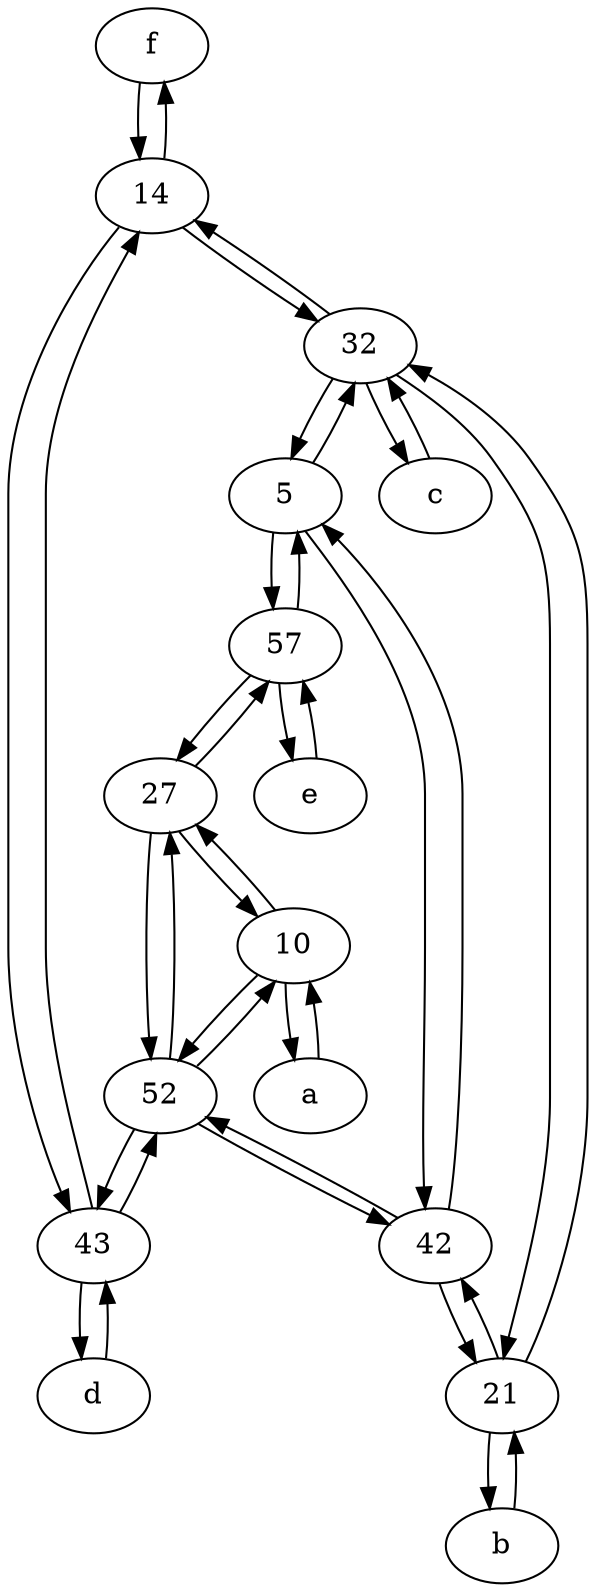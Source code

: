 digraph  {
	f [pos="15,45!"];
	43;
	57;
	52;
	27;
	5;
	c [pos="20,10!"];
	e [pos="30,50!"];
	10;
	42;
	32;
	b [pos="50,20!"];
	d [pos="20,30!"];
	21;
	a [pos="40,10!"];
	14;
	27 -> 57;
	e -> 57;
	5 -> 57;
	32 -> 14;
	5 -> 42;
	10 -> 27;
	21 -> b;
	a -> 10;
	21 -> 42;
	43 -> 52;
	52 -> 43;
	b -> 21;
	52 -> 27;
	27 -> 52;
	57 -> 27;
	f -> 14;
	52 -> 10;
	10 -> a;
	57 -> 5;
	5 -> 32;
	14 -> 43;
	32 -> 5;
	d -> 43;
	43 -> d;
	14 -> 32;
	42 -> 52;
	43 -> 14;
	32 -> 21;
	10 -> 52;
	57 -> e;
	21 -> 32;
	14 -> f;
	52 -> 42;
	27 -> 10;
	42 -> 21;
	42 -> 5;
	c -> 32;
	32 -> c;

	}
